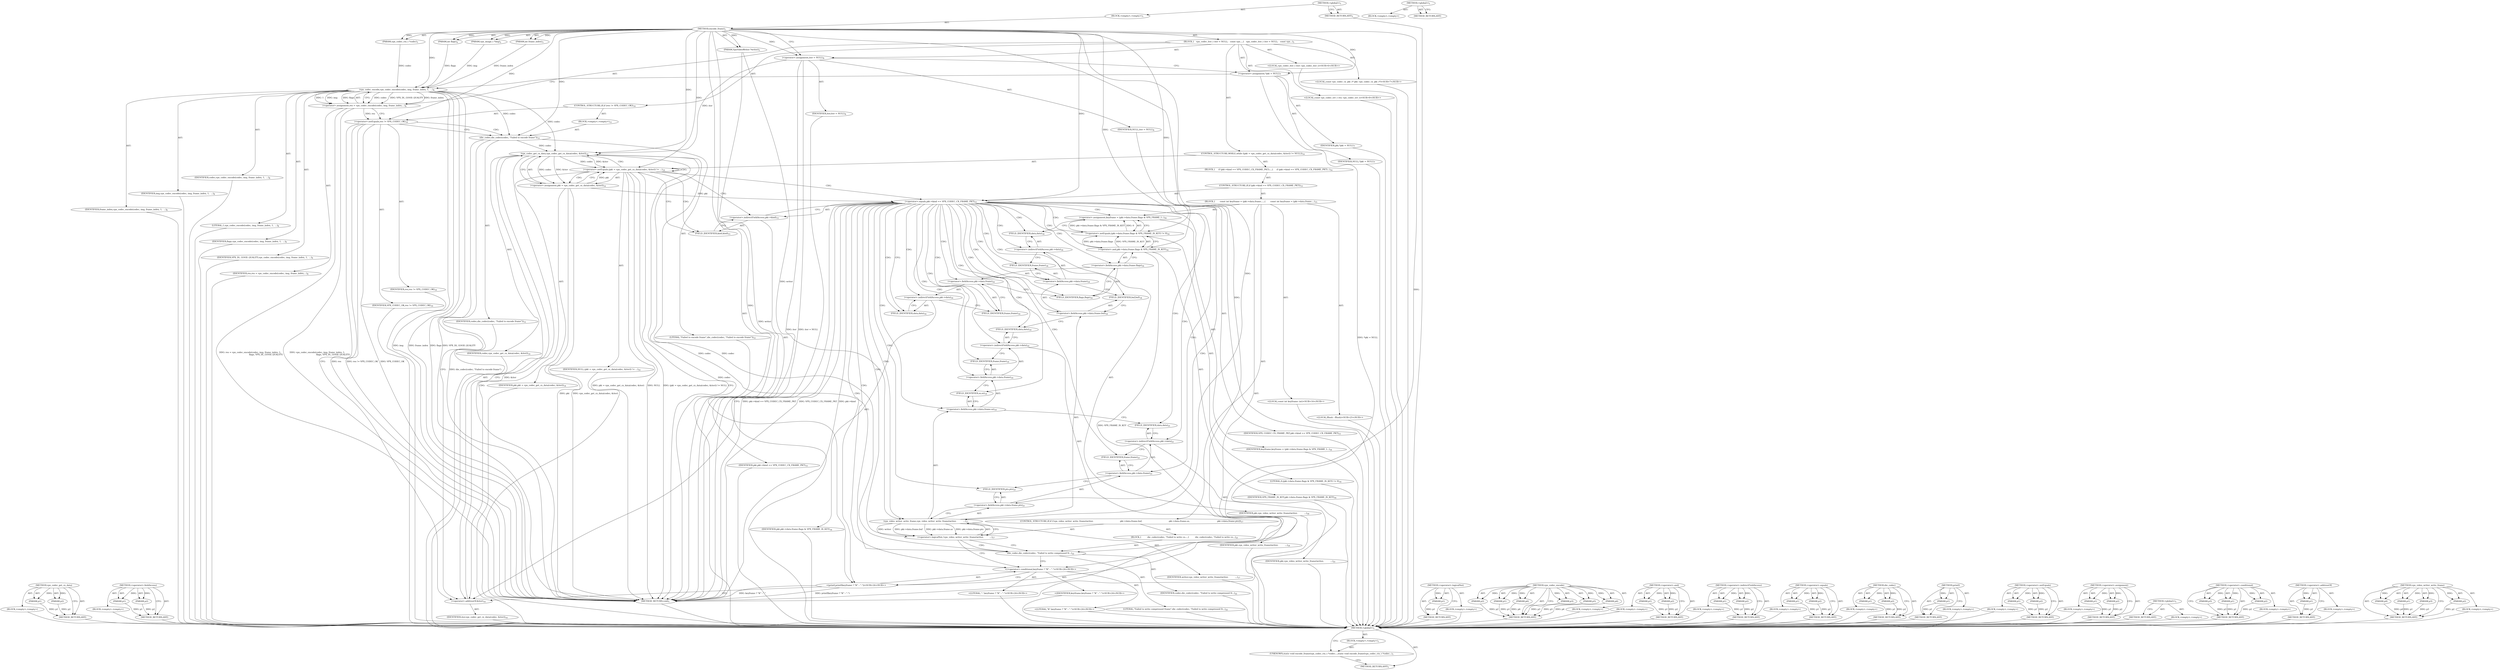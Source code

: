 digraph "&lt;global&gt;" {
vulnerable_168 [label=<(METHOD,vpx_codec_get_cx_data)>];
vulnerable_169 [label=<(PARAM,p1)>];
vulnerable_170 [label=<(PARAM,p2)>];
vulnerable_171 [label=<(BLOCK,&lt;empty&gt;,&lt;empty&gt;)>];
vulnerable_172 [label=<(METHOD_RETURN,ANY)>];
vulnerable_192 [label=<(METHOD,&lt;operator&gt;.fieldAccess)>];
vulnerable_193 [label=<(PARAM,p1)>];
vulnerable_194 [label=<(PARAM,p2)>];
vulnerable_195 [label=<(BLOCK,&lt;empty&gt;,&lt;empty&gt;)>];
vulnerable_196 [label=<(METHOD_RETURN,ANY)>];
vulnerable_6 [label=<(METHOD,&lt;global&gt;)<SUB>1</SUB>>];
vulnerable_7 [label=<(BLOCK,&lt;empty&gt;,&lt;empty&gt;)<SUB>1</SUB>>];
vulnerable_8 [label=<(METHOD,encode_frame)<SUB>1</SUB>>];
vulnerable_9 [label=<(PARAM,vpx_codec_ctx_t *codec)<SUB>1</SUB>>];
vulnerable_10 [label=<(PARAM,vpx_image_t *img)<SUB>2</SUB>>];
vulnerable_11 [label=<(PARAM,int frame_index)<SUB>3</SUB>>];
vulnerable_12 [label=<(PARAM,int flags)<SUB>4</SUB>>];
vulnerable_13 [label=<(PARAM,VpxVideoWriter *writer)<SUB>5</SUB>>];
vulnerable_14 [label=<(BLOCK,{
   vpx_codec_iter_t iter = NULL;
   const vpx...,{
   vpx_codec_iter_t iter = NULL;
   const vpx...)<SUB>5</SUB>>];
vulnerable_15 [label="<(LOCAL,vpx_codec_iter_t iter: vpx_codec_iter_t)<SUB>6</SUB>>"];
vulnerable_16 [label=<(&lt;operator&gt;.assignment,iter = NULL)<SUB>6</SUB>>];
vulnerable_17 [label=<(IDENTIFIER,iter,iter = NULL)<SUB>6</SUB>>];
vulnerable_18 [label=<(IDENTIFIER,NULL,iter = NULL)<SUB>6</SUB>>];
vulnerable_19 [label="<(LOCAL,const vpx_codec_cx_pkt_t* pkt: vpx_codec_cx_pkt_t*)<SUB>7</SUB>>"];
vulnerable_20 [label=<(&lt;operator&gt;.assignment,*pkt = NULL)<SUB>7</SUB>>];
vulnerable_21 [label=<(IDENTIFIER,pkt,*pkt = NULL)<SUB>7</SUB>>];
vulnerable_22 [label=<(IDENTIFIER,NULL,*pkt = NULL)<SUB>7</SUB>>];
vulnerable_23 [label="<(LOCAL,const vpx_codec_err_t res: vpx_codec_err_t)<SUB>8</SUB>>"];
vulnerable_24 [label=<(&lt;operator&gt;.assignment,res = vpx_codec_encode(codec, img, frame_index,...)<SUB>8</SUB>>];
vulnerable_25 [label=<(IDENTIFIER,res,res = vpx_codec_encode(codec, img, frame_index,...)<SUB>8</SUB>>];
vulnerable_26 [label=<(vpx_codec_encode,vpx_codec_encode(codec, img, frame_index, 1,
  ...)<SUB>8</SUB>>];
vulnerable_27 [label=<(IDENTIFIER,codec,vpx_codec_encode(codec, img, frame_index, 1,
  ...)<SUB>8</SUB>>];
vulnerable_28 [label=<(IDENTIFIER,img,vpx_codec_encode(codec, img, frame_index, 1,
  ...)<SUB>8</SUB>>];
vulnerable_29 [label=<(IDENTIFIER,frame_index,vpx_codec_encode(codec, img, frame_index, 1,
  ...)<SUB>8</SUB>>];
vulnerable_30 [label=<(LITERAL,1,vpx_codec_encode(codec, img, frame_index, 1,
  ...)<SUB>8</SUB>>];
vulnerable_31 [label=<(IDENTIFIER,flags,vpx_codec_encode(codec, img, frame_index, 1,
  ...)<SUB>9</SUB>>];
vulnerable_32 [label=<(IDENTIFIER,VPX_DL_GOOD_QUALITY,vpx_codec_encode(codec, img, frame_index, 1,
  ...)<SUB>9</SUB>>];
vulnerable_33 [label=<(CONTROL_STRUCTURE,IF,if (res != VPX_CODEC_OK))<SUB>10</SUB>>];
vulnerable_34 [label=<(&lt;operator&gt;.notEquals,res != VPX_CODEC_OK)<SUB>10</SUB>>];
vulnerable_35 [label=<(IDENTIFIER,res,res != VPX_CODEC_OK)<SUB>10</SUB>>];
vulnerable_36 [label=<(IDENTIFIER,VPX_CODEC_OK,res != VPX_CODEC_OK)<SUB>10</SUB>>];
vulnerable_37 [label=<(BLOCK,&lt;empty&gt;,&lt;empty&gt;)<SUB>12</SUB>>];
vulnerable_38 [label=<(die_codec,die_codec(codec, &quot;Failed to encode frame&quot;))<SUB>12</SUB>>];
vulnerable_39 [label=<(IDENTIFIER,codec,die_codec(codec, &quot;Failed to encode frame&quot;))<SUB>12</SUB>>];
vulnerable_40 [label=<(LITERAL,&quot;Failed to encode frame&quot;,die_codec(codec, &quot;Failed to encode frame&quot;))<SUB>12</SUB>>];
vulnerable_41 [label=<(CONTROL_STRUCTURE,WHILE,while ((pkt = vpx_codec_get_cx_data(codec, &amp;iter)) != NULL))<SUB>14</SUB>>];
vulnerable_42 [label=<(&lt;operator&gt;.notEquals,(pkt = vpx_codec_get_cx_data(codec, &amp;iter)) != ...)<SUB>14</SUB>>];
vulnerable_43 [label=<(&lt;operator&gt;.assignment,pkt = vpx_codec_get_cx_data(codec, &amp;iter))<SUB>14</SUB>>];
vulnerable_44 [label=<(IDENTIFIER,pkt,pkt = vpx_codec_get_cx_data(codec, &amp;iter))<SUB>14</SUB>>];
vulnerable_45 [label=<(vpx_codec_get_cx_data,vpx_codec_get_cx_data(codec, &amp;iter))<SUB>14</SUB>>];
vulnerable_46 [label=<(IDENTIFIER,codec,vpx_codec_get_cx_data(codec, &amp;iter))<SUB>14</SUB>>];
vulnerable_47 [label=<(&lt;operator&gt;.addressOf,&amp;iter)<SUB>14</SUB>>];
vulnerable_48 [label=<(IDENTIFIER,iter,vpx_codec_get_cx_data(codec, &amp;iter))<SUB>14</SUB>>];
vulnerable_49 [label=<(IDENTIFIER,NULL,(pkt = vpx_codec_get_cx_data(codec, &amp;iter)) != ...)<SUB>14</SUB>>];
vulnerable_50 [label=<(BLOCK,{
     if (pkt-&gt;kind == VPX_CODEC_CX_FRAME_PKT)...,{
     if (pkt-&gt;kind == VPX_CODEC_CX_FRAME_PKT)...)<SUB>14</SUB>>];
vulnerable_51 [label=<(CONTROL_STRUCTURE,IF,if (pkt-&gt;kind == VPX_CODEC_CX_FRAME_PKT))<SUB>15</SUB>>];
vulnerable_52 [label=<(&lt;operator&gt;.equals,pkt-&gt;kind == VPX_CODEC_CX_FRAME_PKT)<SUB>15</SUB>>];
vulnerable_53 [label=<(&lt;operator&gt;.indirectFieldAccess,pkt-&gt;kind)<SUB>15</SUB>>];
vulnerable_54 [label=<(IDENTIFIER,pkt,pkt-&gt;kind == VPX_CODEC_CX_FRAME_PKT)<SUB>15</SUB>>];
vulnerable_55 [label=<(FIELD_IDENTIFIER,kind,kind)<SUB>15</SUB>>];
vulnerable_56 [label=<(IDENTIFIER,VPX_CODEC_CX_FRAME_PKT,pkt-&gt;kind == VPX_CODEC_CX_FRAME_PKT)<SUB>15</SUB>>];
vulnerable_57 [label=<(BLOCK,{
       const int keyframe = (pkt-&gt;data.frame....,{
       const int keyframe = (pkt-&gt;data.frame....)<SUB>15</SUB>>];
vulnerable_58 [label="<(LOCAL,const int keyframe: int)<SUB>16</SUB>>"];
vulnerable_59 [label=<(&lt;operator&gt;.assignment,keyframe = (pkt-&gt;data.frame.flags &amp; VPX_FRAME_I...)<SUB>16</SUB>>];
vulnerable_60 [label=<(IDENTIFIER,keyframe,keyframe = (pkt-&gt;data.frame.flags &amp; VPX_FRAME_I...)<SUB>16</SUB>>];
vulnerable_61 [label=<(&lt;operator&gt;.notEquals,(pkt-&gt;data.frame.flags &amp; VPX_FRAME_IS_KEY) != 0)<SUB>16</SUB>>];
vulnerable_62 [label=<(&lt;operator&gt;.and,pkt-&gt;data.frame.flags &amp; VPX_FRAME_IS_KEY)<SUB>16</SUB>>];
vulnerable_63 [label=<(&lt;operator&gt;.fieldAccess,pkt-&gt;data.frame.flags)<SUB>16</SUB>>];
vulnerable_64 [label=<(&lt;operator&gt;.fieldAccess,pkt-&gt;data.frame)<SUB>16</SUB>>];
vulnerable_65 [label=<(&lt;operator&gt;.indirectFieldAccess,pkt-&gt;data)<SUB>16</SUB>>];
vulnerable_66 [label=<(IDENTIFIER,pkt,pkt-&gt;data.frame.flags &amp; VPX_FRAME_IS_KEY)<SUB>16</SUB>>];
vulnerable_67 [label=<(FIELD_IDENTIFIER,data,data)<SUB>16</SUB>>];
vulnerable_68 [label=<(FIELD_IDENTIFIER,frame,frame)<SUB>16</SUB>>];
vulnerable_69 [label=<(FIELD_IDENTIFIER,flags,flags)<SUB>16</SUB>>];
vulnerable_70 [label=<(IDENTIFIER,VPX_FRAME_IS_KEY,pkt-&gt;data.frame.flags &amp; VPX_FRAME_IS_KEY)<SUB>16</SUB>>];
vulnerable_71 [label=<(LITERAL,0,(pkt-&gt;data.frame.flags &amp; VPX_FRAME_IS_KEY) != 0)<SUB>16</SUB>>];
vulnerable_72 [label=<(CONTROL_STRUCTURE,IF,if (!vpx_video_writer_write_frame(writer,
                                        pkt-&gt;data.frame.buf,
                                        pkt-&gt;data.frame.sz,

                                         pkt-&gt;data.frame.pts)))<SUB>17</SUB>>];
vulnerable_73 [label=<(&lt;operator&gt;.logicalNot,!vpx_video_writer_write_frame(writer,
         ...)<SUB>17</SUB>>];
vulnerable_74 [label=<(vpx_video_writer_write_frame,vpx_video_writer_write_frame(writer,
          ...)<SUB>17</SUB>>];
vulnerable_75 [label=<(IDENTIFIER,writer,vpx_video_writer_write_frame(writer,
          ...)<SUB>17</SUB>>];
vulnerable_76 [label=<(&lt;operator&gt;.fieldAccess,pkt-&gt;data.frame.buf)<SUB>18</SUB>>];
vulnerable_77 [label=<(&lt;operator&gt;.fieldAccess,pkt-&gt;data.frame)<SUB>18</SUB>>];
vulnerable_78 [label=<(&lt;operator&gt;.indirectFieldAccess,pkt-&gt;data)<SUB>18</SUB>>];
vulnerable_79 [label=<(IDENTIFIER,pkt,vpx_video_writer_write_frame(writer,
          ...)<SUB>18</SUB>>];
vulnerable_80 [label=<(FIELD_IDENTIFIER,data,data)<SUB>18</SUB>>];
vulnerable_81 [label=<(FIELD_IDENTIFIER,frame,frame)<SUB>18</SUB>>];
vulnerable_82 [label=<(FIELD_IDENTIFIER,buf,buf)<SUB>18</SUB>>];
vulnerable_83 [label=<(&lt;operator&gt;.fieldAccess,pkt-&gt;data.frame.sz)<SUB>19</SUB>>];
vulnerable_84 [label=<(&lt;operator&gt;.fieldAccess,pkt-&gt;data.frame)<SUB>19</SUB>>];
vulnerable_85 [label=<(&lt;operator&gt;.indirectFieldAccess,pkt-&gt;data)<SUB>19</SUB>>];
vulnerable_86 [label=<(IDENTIFIER,pkt,vpx_video_writer_write_frame(writer,
          ...)<SUB>19</SUB>>];
vulnerable_87 [label=<(FIELD_IDENTIFIER,data,data)<SUB>19</SUB>>];
vulnerable_88 [label=<(FIELD_IDENTIFIER,frame,frame)<SUB>19</SUB>>];
vulnerable_89 [label=<(FIELD_IDENTIFIER,sz,sz)<SUB>19</SUB>>];
vulnerable_90 [label=<(&lt;operator&gt;.fieldAccess,pkt-&gt;data.frame.pts)<SUB>21</SUB>>];
vulnerable_91 [label=<(&lt;operator&gt;.fieldAccess,pkt-&gt;data.frame)<SUB>21</SUB>>];
vulnerable_92 [label=<(&lt;operator&gt;.indirectFieldAccess,pkt-&gt;data)<SUB>21</SUB>>];
vulnerable_93 [label=<(IDENTIFIER,pkt,vpx_video_writer_write_frame(writer,
          ...)<SUB>21</SUB>>];
vulnerable_94 [label=<(FIELD_IDENTIFIER,data,data)<SUB>21</SUB>>];
vulnerable_95 [label=<(FIELD_IDENTIFIER,frame,frame)<SUB>21</SUB>>];
vulnerable_96 [label=<(FIELD_IDENTIFIER,pts,pts)<SUB>21</SUB>>];
vulnerable_97 [label=<(BLOCK,{
         die_codec(codec, &quot;Failed to write co...,{
         die_codec(codec, &quot;Failed to write co...)<SUB>21</SUB>>];
vulnerable_98 [label=<(die_codec,die_codec(codec, &quot;Failed to write compressed fr...)<SUB>22</SUB>>];
vulnerable_99 [label=<(IDENTIFIER,codec,die_codec(codec, &quot;Failed to write compressed fr...)<SUB>22</SUB>>];
vulnerable_100 [label=<(LITERAL,&quot;Failed to write compressed frame&quot;,die_codec(codec, &quot;Failed to write compressed fr...)<SUB>22</SUB>>];
vulnerable_101 [label="<(printf,printf(keyframe ? &quot;K&quot; : &quot;.&quot;))<SUB>24</SUB>>"];
vulnerable_102 [label="<(&lt;operator&gt;.conditional,keyframe ? &quot;K&quot; : &quot;.&quot;)<SUB>24</SUB>>"];
vulnerable_103 [label="<(IDENTIFIER,keyframe,keyframe ? &quot;K&quot; : &quot;.&quot;)<SUB>24</SUB>>"];
vulnerable_104 [label="<(LITERAL,&quot;K&quot;,keyframe ? &quot;K&quot; : &quot;.&quot;)<SUB>24</SUB>>"];
vulnerable_105 [label="<(LITERAL,&quot;.&quot;,keyframe ? &quot;K&quot; : &quot;.&quot;)<SUB>24</SUB>>"];
vulnerable_106 [label="<(LOCAL,fflush : fflush)<SUB>25</SUB>>"];
vulnerable_107 [label=<(METHOD_RETURN,void)<SUB>1</SUB>>];
vulnerable_109 [label=<(METHOD_RETURN,ANY)<SUB>1</SUB>>];
vulnerable_197 [label=<(METHOD,&lt;operator&gt;.logicalNot)>];
vulnerable_198 [label=<(PARAM,p1)>];
vulnerable_199 [label=<(BLOCK,&lt;empty&gt;,&lt;empty&gt;)>];
vulnerable_200 [label=<(METHOD_RETURN,ANY)>];
vulnerable_149 [label=<(METHOD,vpx_codec_encode)>];
vulnerable_150 [label=<(PARAM,p1)>];
vulnerable_151 [label=<(PARAM,p2)>];
vulnerable_152 [label=<(PARAM,p3)>];
vulnerable_153 [label=<(PARAM,p4)>];
vulnerable_154 [label=<(PARAM,p5)>];
vulnerable_155 [label=<(PARAM,p6)>];
vulnerable_156 [label=<(BLOCK,&lt;empty&gt;,&lt;empty&gt;)>];
vulnerable_157 [label=<(METHOD_RETURN,ANY)>];
vulnerable_187 [label=<(METHOD,&lt;operator&gt;.and)>];
vulnerable_188 [label=<(PARAM,p1)>];
vulnerable_189 [label=<(PARAM,p2)>];
vulnerable_190 [label=<(BLOCK,&lt;empty&gt;,&lt;empty&gt;)>];
vulnerable_191 [label=<(METHOD_RETURN,ANY)>];
vulnerable_182 [label=<(METHOD,&lt;operator&gt;.indirectFieldAccess)>];
vulnerable_183 [label=<(PARAM,p1)>];
vulnerable_184 [label=<(PARAM,p2)>];
vulnerable_185 [label=<(BLOCK,&lt;empty&gt;,&lt;empty&gt;)>];
vulnerable_186 [label=<(METHOD_RETURN,ANY)>];
vulnerable_177 [label=<(METHOD,&lt;operator&gt;.equals)>];
vulnerable_178 [label=<(PARAM,p1)>];
vulnerable_179 [label=<(PARAM,p2)>];
vulnerable_180 [label=<(BLOCK,&lt;empty&gt;,&lt;empty&gt;)>];
vulnerable_181 [label=<(METHOD_RETURN,ANY)>];
vulnerable_163 [label=<(METHOD,die_codec)>];
vulnerable_164 [label=<(PARAM,p1)>];
vulnerable_165 [label=<(PARAM,p2)>];
vulnerable_166 [label=<(BLOCK,&lt;empty&gt;,&lt;empty&gt;)>];
vulnerable_167 [label=<(METHOD_RETURN,ANY)>];
vulnerable_208 [label=<(METHOD,printf)>];
vulnerable_209 [label=<(PARAM,p1)>];
vulnerable_210 [label=<(BLOCK,&lt;empty&gt;,&lt;empty&gt;)>];
vulnerable_211 [label=<(METHOD_RETURN,ANY)>];
vulnerable_158 [label=<(METHOD,&lt;operator&gt;.notEquals)>];
vulnerable_159 [label=<(PARAM,p1)>];
vulnerable_160 [label=<(PARAM,p2)>];
vulnerable_161 [label=<(BLOCK,&lt;empty&gt;,&lt;empty&gt;)>];
vulnerable_162 [label=<(METHOD_RETURN,ANY)>];
vulnerable_144 [label=<(METHOD,&lt;operator&gt;.assignment)>];
vulnerable_145 [label=<(PARAM,p1)>];
vulnerable_146 [label=<(PARAM,p2)>];
vulnerable_147 [label=<(BLOCK,&lt;empty&gt;,&lt;empty&gt;)>];
vulnerable_148 [label=<(METHOD_RETURN,ANY)>];
vulnerable_138 [label=<(METHOD,&lt;global&gt;)<SUB>1</SUB>>];
vulnerable_139 [label=<(BLOCK,&lt;empty&gt;,&lt;empty&gt;)>];
vulnerable_140 [label=<(METHOD_RETURN,ANY)>];
vulnerable_212 [label=<(METHOD,&lt;operator&gt;.conditional)>];
vulnerable_213 [label=<(PARAM,p1)>];
vulnerable_214 [label=<(PARAM,p2)>];
vulnerable_215 [label=<(PARAM,p3)>];
vulnerable_216 [label=<(BLOCK,&lt;empty&gt;,&lt;empty&gt;)>];
vulnerable_217 [label=<(METHOD_RETURN,ANY)>];
vulnerable_173 [label=<(METHOD,&lt;operator&gt;.addressOf)>];
vulnerable_174 [label=<(PARAM,p1)>];
vulnerable_175 [label=<(BLOCK,&lt;empty&gt;,&lt;empty&gt;)>];
vulnerable_176 [label=<(METHOD_RETURN,ANY)>];
vulnerable_201 [label=<(METHOD,vpx_video_writer_write_frame)>];
vulnerable_202 [label=<(PARAM,p1)>];
vulnerable_203 [label=<(PARAM,p2)>];
vulnerable_204 [label=<(PARAM,p3)>];
vulnerable_205 [label=<(PARAM,p4)>];
vulnerable_206 [label=<(BLOCK,&lt;empty&gt;,&lt;empty&gt;)>];
vulnerable_207 [label=<(METHOD_RETURN,ANY)>];
fixed_6 [label=<(METHOD,&lt;global&gt;)<SUB>1</SUB>>];
fixed_7 [label=<(BLOCK,&lt;empty&gt;,&lt;empty&gt;)<SUB>1</SUB>>];
fixed_8 [label=<(UNKNOWN,static void encode_frame(vpx_codec_ctx_t *codec...,static void encode_frame(vpx_codec_ctx_t *codec...)<SUB>1</SUB>>];
fixed_9 [label=<(METHOD_RETURN,ANY)<SUB>1</SUB>>];
fixed_14 [label=<(METHOD,&lt;global&gt;)<SUB>1</SUB>>];
fixed_15 [label=<(BLOCK,&lt;empty&gt;,&lt;empty&gt;)>];
fixed_16 [label=<(METHOD_RETURN,ANY)>];
vulnerable_168 -> vulnerable_169  [key=0, label="AST: "];
vulnerable_168 -> vulnerable_169  [key=1, label="DDG: "];
vulnerable_168 -> vulnerable_171  [key=0, label="AST: "];
vulnerable_168 -> vulnerable_170  [key=0, label="AST: "];
vulnerable_168 -> vulnerable_170  [key=1, label="DDG: "];
vulnerable_168 -> vulnerable_172  [key=0, label="AST: "];
vulnerable_168 -> vulnerable_172  [key=1, label="CFG: "];
vulnerable_169 -> vulnerable_172  [key=0, label="DDG: p1"];
vulnerable_170 -> vulnerable_172  [key=0, label="DDG: p2"];
vulnerable_171 -> fixed_6  [key=0];
vulnerable_172 -> fixed_6  [key=0];
vulnerable_192 -> vulnerable_193  [key=0, label="AST: "];
vulnerable_192 -> vulnerable_193  [key=1, label="DDG: "];
vulnerable_192 -> vulnerable_195  [key=0, label="AST: "];
vulnerable_192 -> vulnerable_194  [key=0, label="AST: "];
vulnerable_192 -> vulnerable_194  [key=1, label="DDG: "];
vulnerable_192 -> vulnerable_196  [key=0, label="AST: "];
vulnerable_192 -> vulnerable_196  [key=1, label="CFG: "];
vulnerable_193 -> vulnerable_196  [key=0, label="DDG: p1"];
vulnerable_194 -> vulnerable_196  [key=0, label="DDG: p2"];
vulnerable_195 -> fixed_6  [key=0];
vulnerable_196 -> fixed_6  [key=0];
vulnerable_6 -> vulnerable_7  [key=0, label="AST: "];
vulnerable_6 -> vulnerable_109  [key=0, label="AST: "];
vulnerable_6 -> vulnerable_109  [key=1, label="CFG: "];
vulnerable_7 -> vulnerable_8  [key=0, label="AST: "];
vulnerable_8 -> vulnerable_9  [key=0, label="AST: "];
vulnerable_8 -> vulnerable_9  [key=1, label="DDG: "];
vulnerable_8 -> vulnerable_10  [key=0, label="AST: "];
vulnerable_8 -> vulnerable_10  [key=1, label="DDG: "];
vulnerable_8 -> vulnerable_11  [key=0, label="AST: "];
vulnerable_8 -> vulnerable_11  [key=1, label="DDG: "];
vulnerable_8 -> vulnerable_12  [key=0, label="AST: "];
vulnerable_8 -> vulnerable_12  [key=1, label="DDG: "];
vulnerable_8 -> vulnerable_13  [key=0, label="AST: "];
vulnerable_8 -> vulnerable_13  [key=1, label="DDG: "];
vulnerable_8 -> vulnerable_14  [key=0, label="AST: "];
vulnerable_8 -> vulnerable_107  [key=0, label="AST: "];
vulnerable_8 -> vulnerable_16  [key=0, label="CFG: "];
vulnerable_8 -> vulnerable_16  [key=1, label="DDG: "];
vulnerable_8 -> vulnerable_20  [key=0, label="DDG: "];
vulnerable_8 -> vulnerable_26  [key=0, label="DDG: "];
vulnerable_8 -> vulnerable_34  [key=0, label="DDG: "];
vulnerable_8 -> vulnerable_42  [key=0, label="DDG: "];
vulnerable_8 -> vulnerable_38  [key=0, label="DDG: "];
vulnerable_8 -> vulnerable_45  [key=0, label="DDG: "];
vulnerable_8 -> vulnerable_52  [key=0, label="DDG: "];
vulnerable_8 -> vulnerable_101  [key=0, label="DDG: "];
vulnerable_8 -> vulnerable_61  [key=0, label="DDG: "];
vulnerable_8 -> vulnerable_102  [key=0, label="DDG: "];
vulnerable_8 -> vulnerable_62  [key=0, label="DDG: "];
vulnerable_8 -> vulnerable_74  [key=0, label="DDG: "];
vulnerable_8 -> vulnerable_98  [key=0, label="DDG: "];
vulnerable_9 -> vulnerable_26  [key=0, label="DDG: codec"];
vulnerable_10 -> vulnerable_26  [key=0, label="DDG: img"];
vulnerable_11 -> vulnerable_26  [key=0, label="DDG: frame_index"];
vulnerable_12 -> vulnerable_26  [key=0, label="DDG: flags"];
vulnerable_13 -> vulnerable_107  [key=0, label="DDG: writer"];
vulnerable_13 -> vulnerable_74  [key=0, label="DDG: writer"];
vulnerable_14 -> vulnerable_15  [key=0, label="AST: "];
vulnerable_14 -> vulnerable_16  [key=0, label="AST: "];
vulnerable_14 -> vulnerable_19  [key=0, label="AST: "];
vulnerable_14 -> vulnerable_20  [key=0, label="AST: "];
vulnerable_14 -> vulnerable_23  [key=0, label="AST: "];
vulnerable_14 -> vulnerable_24  [key=0, label="AST: "];
vulnerable_14 -> vulnerable_33  [key=0, label="AST: "];
vulnerable_14 -> vulnerable_41  [key=0, label="AST: "];
vulnerable_15 -> fixed_6  [key=0];
vulnerable_16 -> vulnerable_17  [key=0, label="AST: "];
vulnerable_16 -> vulnerable_18  [key=0, label="AST: "];
vulnerable_16 -> vulnerable_20  [key=0, label="CFG: "];
vulnerable_16 -> vulnerable_107  [key=0, label="DDG: iter"];
vulnerable_16 -> vulnerable_107  [key=1, label="DDG: iter = NULL"];
vulnerable_16 -> vulnerable_45  [key=0, label="DDG: iter"];
vulnerable_17 -> fixed_6  [key=0];
vulnerable_18 -> fixed_6  [key=0];
vulnerable_19 -> fixed_6  [key=0];
vulnerable_20 -> vulnerable_21  [key=0, label="AST: "];
vulnerable_20 -> vulnerable_22  [key=0, label="AST: "];
vulnerable_20 -> vulnerable_26  [key=0, label="CFG: "];
vulnerable_20 -> vulnerable_107  [key=0, label="DDG: *pkt = NULL"];
vulnerable_21 -> fixed_6  [key=0];
vulnerable_22 -> fixed_6  [key=0];
vulnerable_23 -> fixed_6  [key=0];
vulnerable_24 -> vulnerable_25  [key=0, label="AST: "];
vulnerable_24 -> vulnerable_26  [key=0, label="AST: "];
vulnerable_24 -> vulnerable_34  [key=0, label="CFG: "];
vulnerable_24 -> vulnerable_34  [key=1, label="DDG: res"];
vulnerable_24 -> vulnerable_107  [key=0, label="DDG: vpx_codec_encode(codec, img, frame_index, 1,
                                               flags, VPX_DL_GOOD_QUALITY)"];
vulnerable_24 -> vulnerable_107  [key=1, label="DDG: res = vpx_codec_encode(codec, img, frame_index, 1,
                                               flags, VPX_DL_GOOD_QUALITY)"];
vulnerable_25 -> fixed_6  [key=0];
vulnerable_26 -> vulnerable_27  [key=0, label="AST: "];
vulnerable_26 -> vulnerable_28  [key=0, label="AST: "];
vulnerable_26 -> vulnerable_29  [key=0, label="AST: "];
vulnerable_26 -> vulnerable_30  [key=0, label="AST: "];
vulnerable_26 -> vulnerable_31  [key=0, label="AST: "];
vulnerable_26 -> vulnerable_32  [key=0, label="AST: "];
vulnerable_26 -> vulnerable_24  [key=0, label="CFG: "];
vulnerable_26 -> vulnerable_24  [key=1, label="DDG: codec"];
vulnerable_26 -> vulnerable_24  [key=2, label="DDG: VPX_DL_GOOD_QUALITY"];
vulnerable_26 -> vulnerable_24  [key=3, label="DDG: frame_index"];
vulnerable_26 -> vulnerable_24  [key=4, label="DDG: 1"];
vulnerable_26 -> vulnerable_24  [key=5, label="DDG: img"];
vulnerable_26 -> vulnerable_24  [key=6, label="DDG: flags"];
vulnerable_26 -> vulnerable_107  [key=0, label="DDG: img"];
vulnerable_26 -> vulnerable_107  [key=1, label="DDG: frame_index"];
vulnerable_26 -> vulnerable_107  [key=2, label="DDG: flags"];
vulnerable_26 -> vulnerable_107  [key=3, label="DDG: VPX_DL_GOOD_QUALITY"];
vulnerable_26 -> vulnerable_38  [key=0, label="DDG: codec"];
vulnerable_26 -> vulnerable_45  [key=0, label="DDG: codec"];
vulnerable_27 -> fixed_6  [key=0];
vulnerable_28 -> fixed_6  [key=0];
vulnerable_29 -> fixed_6  [key=0];
vulnerable_30 -> fixed_6  [key=0];
vulnerable_31 -> fixed_6  [key=0];
vulnerable_32 -> fixed_6  [key=0];
vulnerable_33 -> vulnerable_34  [key=0, label="AST: "];
vulnerable_33 -> vulnerable_37  [key=0, label="AST: "];
vulnerable_34 -> vulnerable_35  [key=0, label="AST: "];
vulnerable_34 -> vulnerable_36  [key=0, label="AST: "];
vulnerable_34 -> vulnerable_38  [key=0, label="CFG: "];
vulnerable_34 -> vulnerable_38  [key=1, label="CDG: "];
vulnerable_34 -> vulnerable_47  [key=0, label="CFG: "];
vulnerable_34 -> vulnerable_107  [key=0, label="DDG: res"];
vulnerable_34 -> vulnerable_107  [key=1, label="DDG: res != VPX_CODEC_OK"];
vulnerable_34 -> vulnerable_107  [key=2, label="DDG: VPX_CODEC_OK"];
vulnerable_35 -> fixed_6  [key=0];
vulnerable_36 -> fixed_6  [key=0];
vulnerable_37 -> vulnerable_38  [key=0, label="AST: "];
vulnerable_38 -> vulnerable_39  [key=0, label="AST: "];
vulnerable_38 -> vulnerable_40  [key=0, label="AST: "];
vulnerable_38 -> vulnerable_47  [key=0, label="CFG: "];
vulnerable_38 -> vulnerable_107  [key=0, label="DDG: die_codec(codec, &quot;Failed to encode frame&quot;)"];
vulnerable_38 -> vulnerable_45  [key=0, label="DDG: codec"];
vulnerable_39 -> fixed_6  [key=0];
vulnerable_40 -> fixed_6  [key=0];
vulnerable_41 -> vulnerable_42  [key=0, label="AST: "];
vulnerable_41 -> vulnerable_50  [key=0, label="AST: "];
vulnerable_42 -> vulnerable_43  [key=0, label="AST: "];
vulnerable_42 -> vulnerable_43  [key=1, label="CDG: "];
vulnerable_42 -> vulnerable_49  [key=0, label="AST: "];
vulnerable_42 -> vulnerable_107  [key=0, label="CFG: "];
vulnerable_42 -> vulnerable_107  [key=1, label="DDG: pkt = vpx_codec_get_cx_data(codec, &amp;iter)"];
vulnerable_42 -> vulnerable_107  [key=2, label="DDG: NULL"];
vulnerable_42 -> vulnerable_107  [key=3, label="DDG: (pkt = vpx_codec_get_cx_data(codec, &amp;iter)) != NULL"];
vulnerable_42 -> vulnerable_55  [key=0, label="CFG: "];
vulnerable_42 -> vulnerable_55  [key=1, label="CDG: "];
vulnerable_42 -> vulnerable_47  [key=0, label="CDG: "];
vulnerable_42 -> vulnerable_42  [key=0, label="CDG: "];
vulnerable_42 -> vulnerable_52  [key=0, label="CDG: "];
vulnerable_42 -> vulnerable_45  [key=0, label="CDG: "];
vulnerable_42 -> vulnerable_53  [key=0, label="CDG: "];
vulnerable_43 -> vulnerable_44  [key=0, label="AST: "];
vulnerable_43 -> vulnerable_45  [key=0, label="AST: "];
vulnerable_43 -> vulnerable_42  [key=0, label="CFG: "];
vulnerable_43 -> vulnerable_42  [key=1, label="DDG: pkt"];
vulnerable_43 -> vulnerable_107  [key=0, label="DDG: pkt"];
vulnerable_43 -> vulnerable_107  [key=1, label="DDG: vpx_codec_get_cx_data(codec, &amp;iter)"];
vulnerable_43 -> vulnerable_52  [key=0, label="DDG: pkt"];
vulnerable_44 -> fixed_6  [key=0];
vulnerable_45 -> vulnerable_46  [key=0, label="AST: "];
vulnerable_45 -> vulnerable_47  [key=0, label="AST: "];
vulnerable_45 -> vulnerable_43  [key=0, label="CFG: "];
vulnerable_45 -> vulnerable_43  [key=1, label="DDG: codec"];
vulnerable_45 -> vulnerable_43  [key=2, label="DDG: &amp;iter"];
vulnerable_45 -> vulnerable_107  [key=0, label="DDG: codec"];
vulnerable_45 -> vulnerable_107  [key=1, label="DDG: &amp;iter"];
vulnerable_45 -> vulnerable_42  [key=0, label="DDG: codec"];
vulnerable_45 -> vulnerable_42  [key=1, label="DDG: &amp;iter"];
vulnerable_45 -> vulnerable_98  [key=0, label="DDG: codec"];
vulnerable_46 -> fixed_6  [key=0];
vulnerable_47 -> vulnerable_48  [key=0, label="AST: "];
vulnerable_47 -> vulnerable_45  [key=0, label="CFG: "];
vulnerable_48 -> fixed_6  [key=0];
vulnerable_49 -> fixed_6  [key=0];
vulnerable_50 -> vulnerable_51  [key=0, label="AST: "];
vulnerable_51 -> vulnerable_52  [key=0, label="AST: "];
vulnerable_51 -> vulnerable_57  [key=0, label="AST: "];
vulnerable_52 -> vulnerable_53  [key=0, label="AST: "];
vulnerable_52 -> vulnerable_56  [key=0, label="AST: "];
vulnerable_52 -> vulnerable_47  [key=0, label="CFG: "];
vulnerable_52 -> vulnerable_67  [key=0, label="CFG: "];
vulnerable_52 -> vulnerable_67  [key=1, label="CDG: "];
vulnerable_52 -> vulnerable_107  [key=0, label="DDG: pkt-&gt;kind"];
vulnerable_52 -> vulnerable_107  [key=1, label="DDG: pkt-&gt;kind == VPX_CODEC_CX_FRAME_PKT"];
vulnerable_52 -> vulnerable_107  [key=2, label="DDG: VPX_CODEC_CX_FRAME_PKT"];
vulnerable_52 -> vulnerable_94  [key=0, label="CDG: "];
vulnerable_52 -> vulnerable_68  [key=0, label="CDG: "];
vulnerable_52 -> vulnerable_73  [key=0, label="CDG: "];
vulnerable_52 -> vulnerable_96  [key=0, label="CDG: "];
vulnerable_52 -> vulnerable_77  [key=0, label="CDG: "];
vulnerable_52 -> vulnerable_64  [key=0, label="CDG: "];
vulnerable_52 -> vulnerable_89  [key=0, label="CDG: "];
vulnerable_52 -> vulnerable_81  [key=0, label="CDG: "];
vulnerable_52 -> vulnerable_84  [key=0, label="CDG: "];
vulnerable_52 -> vulnerable_102  [key=0, label="CDG: "];
vulnerable_52 -> vulnerable_85  [key=0, label="CDG: "];
vulnerable_52 -> vulnerable_69  [key=0, label="CDG: "];
vulnerable_52 -> vulnerable_74  [key=0, label="CDG: "];
vulnerable_52 -> vulnerable_95  [key=0, label="CDG: "];
vulnerable_52 -> vulnerable_92  [key=0, label="CDG: "];
vulnerable_52 -> vulnerable_76  [key=0, label="CDG: "];
vulnerable_52 -> vulnerable_65  [key=0, label="CDG: "];
vulnerable_52 -> vulnerable_59  [key=0, label="CDG: "];
vulnerable_52 -> vulnerable_87  [key=0, label="CDG: "];
vulnerable_52 -> vulnerable_91  [key=0, label="CDG: "];
vulnerable_52 -> vulnerable_82  [key=0, label="CDG: "];
vulnerable_52 -> vulnerable_101  [key=0, label="CDG: "];
vulnerable_52 -> vulnerable_90  [key=0, label="CDG: "];
vulnerable_52 -> vulnerable_80  [key=0, label="CDG: "];
vulnerable_52 -> vulnerable_61  [key=0, label="CDG: "];
vulnerable_52 -> vulnerable_83  [key=0, label="CDG: "];
vulnerable_52 -> vulnerable_88  [key=0, label="CDG: "];
vulnerable_52 -> vulnerable_63  [key=0, label="CDG: "];
vulnerable_52 -> vulnerable_78  [key=0, label="CDG: "];
vulnerable_52 -> vulnerable_62  [key=0, label="CDG: "];
vulnerable_53 -> vulnerable_54  [key=0, label="AST: "];
vulnerable_53 -> vulnerable_55  [key=0, label="AST: "];
vulnerable_53 -> vulnerable_52  [key=0, label="CFG: "];
vulnerable_54 -> fixed_6  [key=0];
vulnerable_55 -> vulnerable_53  [key=0, label="CFG: "];
vulnerable_56 -> fixed_6  [key=0];
vulnerable_57 -> vulnerable_58  [key=0, label="AST: "];
vulnerable_57 -> vulnerable_59  [key=0, label="AST: "];
vulnerable_57 -> vulnerable_72  [key=0, label="AST: "];
vulnerable_57 -> vulnerable_101  [key=0, label="AST: "];
vulnerable_57 -> vulnerable_106  [key=0, label="AST: "];
vulnerable_58 -> fixed_6  [key=0];
vulnerable_59 -> vulnerable_60  [key=0, label="AST: "];
vulnerable_59 -> vulnerable_61  [key=0, label="AST: "];
vulnerable_59 -> vulnerable_80  [key=0, label="CFG: "];
vulnerable_60 -> fixed_6  [key=0];
vulnerable_61 -> vulnerable_62  [key=0, label="AST: "];
vulnerable_61 -> vulnerable_71  [key=0, label="AST: "];
vulnerable_61 -> vulnerable_59  [key=0, label="CFG: "];
vulnerable_61 -> vulnerable_59  [key=1, label="DDG: pkt-&gt;data.frame.flags &amp; VPX_FRAME_IS_KEY"];
vulnerable_61 -> vulnerable_59  [key=2, label="DDG: 0"];
vulnerable_62 -> vulnerable_63  [key=0, label="AST: "];
vulnerable_62 -> vulnerable_70  [key=0, label="AST: "];
vulnerable_62 -> vulnerable_61  [key=0, label="CFG: "];
vulnerable_62 -> vulnerable_61  [key=1, label="DDG: pkt-&gt;data.frame.flags"];
vulnerable_62 -> vulnerable_61  [key=2, label="DDG: VPX_FRAME_IS_KEY"];
vulnerable_62 -> vulnerable_107  [key=0, label="DDG: VPX_FRAME_IS_KEY"];
vulnerable_63 -> vulnerable_64  [key=0, label="AST: "];
vulnerable_63 -> vulnerable_69  [key=0, label="AST: "];
vulnerable_63 -> vulnerable_62  [key=0, label="CFG: "];
vulnerable_64 -> vulnerable_65  [key=0, label="AST: "];
vulnerable_64 -> vulnerable_68  [key=0, label="AST: "];
vulnerable_64 -> vulnerable_69  [key=0, label="CFG: "];
vulnerable_65 -> vulnerable_66  [key=0, label="AST: "];
vulnerable_65 -> vulnerable_67  [key=0, label="AST: "];
vulnerable_65 -> vulnerable_68  [key=0, label="CFG: "];
vulnerable_66 -> fixed_6  [key=0];
vulnerable_67 -> vulnerable_65  [key=0, label="CFG: "];
vulnerable_68 -> vulnerable_64  [key=0, label="CFG: "];
vulnerable_69 -> vulnerable_63  [key=0, label="CFG: "];
vulnerable_70 -> fixed_6  [key=0];
vulnerable_71 -> fixed_6  [key=0];
vulnerable_72 -> vulnerable_73  [key=0, label="AST: "];
vulnerable_72 -> vulnerable_97  [key=0, label="AST: "];
vulnerable_73 -> vulnerable_74  [key=0, label="AST: "];
vulnerable_73 -> vulnerable_98  [key=0, label="CFG: "];
vulnerable_73 -> vulnerable_98  [key=1, label="CDG: "];
vulnerable_73 -> vulnerable_102  [key=0, label="CFG: "];
vulnerable_74 -> vulnerable_75  [key=0, label="AST: "];
vulnerable_74 -> vulnerable_76  [key=0, label="AST: "];
vulnerable_74 -> vulnerable_83  [key=0, label="AST: "];
vulnerable_74 -> vulnerable_90  [key=0, label="AST: "];
vulnerable_74 -> vulnerable_73  [key=0, label="CFG: "];
vulnerable_74 -> vulnerable_73  [key=1, label="DDG: writer"];
vulnerable_74 -> vulnerable_73  [key=2, label="DDG: pkt-&gt;data.frame.buf"];
vulnerable_74 -> vulnerable_73  [key=3, label="DDG: pkt-&gt;data.frame.sz"];
vulnerable_74 -> vulnerable_73  [key=4, label="DDG: pkt-&gt;data.frame.pts"];
vulnerable_75 -> fixed_6  [key=0];
vulnerable_76 -> vulnerable_77  [key=0, label="AST: "];
vulnerable_76 -> vulnerable_82  [key=0, label="AST: "];
vulnerable_76 -> vulnerable_87  [key=0, label="CFG: "];
vulnerable_77 -> vulnerable_78  [key=0, label="AST: "];
vulnerable_77 -> vulnerable_81  [key=0, label="AST: "];
vulnerable_77 -> vulnerable_82  [key=0, label="CFG: "];
vulnerable_78 -> vulnerable_79  [key=0, label="AST: "];
vulnerable_78 -> vulnerable_80  [key=0, label="AST: "];
vulnerable_78 -> vulnerable_81  [key=0, label="CFG: "];
vulnerable_79 -> fixed_6  [key=0];
vulnerable_80 -> vulnerable_78  [key=0, label="CFG: "];
vulnerable_81 -> vulnerable_77  [key=0, label="CFG: "];
vulnerable_82 -> vulnerable_76  [key=0, label="CFG: "];
vulnerable_83 -> vulnerable_84  [key=0, label="AST: "];
vulnerable_83 -> vulnerable_89  [key=0, label="AST: "];
vulnerable_83 -> vulnerable_94  [key=0, label="CFG: "];
vulnerable_84 -> vulnerable_85  [key=0, label="AST: "];
vulnerable_84 -> vulnerable_88  [key=0, label="AST: "];
vulnerable_84 -> vulnerable_89  [key=0, label="CFG: "];
vulnerable_85 -> vulnerable_86  [key=0, label="AST: "];
vulnerable_85 -> vulnerable_87  [key=0, label="AST: "];
vulnerable_85 -> vulnerable_88  [key=0, label="CFG: "];
vulnerable_86 -> fixed_6  [key=0];
vulnerable_87 -> vulnerable_85  [key=0, label="CFG: "];
vulnerable_88 -> vulnerable_84  [key=0, label="CFG: "];
vulnerable_89 -> vulnerable_83  [key=0, label="CFG: "];
vulnerable_90 -> vulnerable_91  [key=0, label="AST: "];
vulnerable_90 -> vulnerable_96  [key=0, label="AST: "];
vulnerable_90 -> vulnerable_74  [key=0, label="CFG: "];
vulnerable_91 -> vulnerable_92  [key=0, label="AST: "];
vulnerable_91 -> vulnerable_95  [key=0, label="AST: "];
vulnerable_91 -> vulnerable_96  [key=0, label="CFG: "];
vulnerable_92 -> vulnerable_93  [key=0, label="AST: "];
vulnerable_92 -> vulnerable_94  [key=0, label="AST: "];
vulnerable_92 -> vulnerable_95  [key=0, label="CFG: "];
vulnerable_93 -> fixed_6  [key=0];
vulnerable_94 -> vulnerable_92  [key=0, label="CFG: "];
vulnerable_95 -> vulnerable_91  [key=0, label="CFG: "];
vulnerable_96 -> vulnerable_90  [key=0, label="CFG: "];
vulnerable_97 -> vulnerable_98  [key=0, label="AST: "];
vulnerable_98 -> vulnerable_99  [key=0, label="AST: "];
vulnerable_98 -> vulnerable_100  [key=0, label="AST: "];
vulnerable_98 -> vulnerable_102  [key=0, label="CFG: "];
vulnerable_98 -> vulnerable_45  [key=0, label="DDG: codec"];
vulnerable_99 -> fixed_6  [key=0];
vulnerable_100 -> fixed_6  [key=0];
vulnerable_101 -> vulnerable_102  [key=0, label="AST: "];
vulnerable_101 -> vulnerable_47  [key=0, label="CFG: "];
vulnerable_101 -> vulnerable_107  [key=0, label="DDG: keyframe ? &quot;K&quot; : &quot;.&quot;"];
vulnerable_101 -> vulnerable_107  [key=1, label="DDG: printf(keyframe ? &quot;K&quot; : &quot;.&quot;)"];
vulnerable_102 -> vulnerable_103  [key=0, label="AST: "];
vulnerable_102 -> vulnerable_104  [key=0, label="AST: "];
vulnerable_102 -> vulnerable_105  [key=0, label="AST: "];
vulnerable_102 -> vulnerable_101  [key=0, label="CFG: "];
vulnerable_103 -> fixed_6  [key=0];
vulnerable_104 -> fixed_6  [key=0];
vulnerable_105 -> fixed_6  [key=0];
vulnerable_106 -> fixed_6  [key=0];
vulnerable_107 -> fixed_6  [key=0];
vulnerable_109 -> fixed_6  [key=0];
vulnerable_197 -> vulnerable_198  [key=0, label="AST: "];
vulnerable_197 -> vulnerable_198  [key=1, label="DDG: "];
vulnerable_197 -> vulnerable_199  [key=0, label="AST: "];
vulnerable_197 -> vulnerable_200  [key=0, label="AST: "];
vulnerable_197 -> vulnerable_200  [key=1, label="CFG: "];
vulnerable_198 -> vulnerable_200  [key=0, label="DDG: p1"];
vulnerable_199 -> fixed_6  [key=0];
vulnerable_200 -> fixed_6  [key=0];
vulnerable_149 -> vulnerable_150  [key=0, label="AST: "];
vulnerable_149 -> vulnerable_150  [key=1, label="DDG: "];
vulnerable_149 -> vulnerable_156  [key=0, label="AST: "];
vulnerable_149 -> vulnerable_151  [key=0, label="AST: "];
vulnerable_149 -> vulnerable_151  [key=1, label="DDG: "];
vulnerable_149 -> vulnerable_157  [key=0, label="AST: "];
vulnerable_149 -> vulnerable_157  [key=1, label="CFG: "];
vulnerable_149 -> vulnerable_152  [key=0, label="AST: "];
vulnerable_149 -> vulnerable_152  [key=1, label="DDG: "];
vulnerable_149 -> vulnerable_153  [key=0, label="AST: "];
vulnerable_149 -> vulnerable_153  [key=1, label="DDG: "];
vulnerable_149 -> vulnerable_154  [key=0, label="AST: "];
vulnerable_149 -> vulnerable_154  [key=1, label="DDG: "];
vulnerable_149 -> vulnerable_155  [key=0, label="AST: "];
vulnerable_149 -> vulnerable_155  [key=1, label="DDG: "];
vulnerable_150 -> vulnerable_157  [key=0, label="DDG: p1"];
vulnerable_151 -> vulnerable_157  [key=0, label="DDG: p2"];
vulnerable_152 -> vulnerable_157  [key=0, label="DDG: p3"];
vulnerable_153 -> vulnerable_157  [key=0, label="DDG: p4"];
vulnerable_154 -> vulnerable_157  [key=0, label="DDG: p5"];
vulnerable_155 -> vulnerable_157  [key=0, label="DDG: p6"];
vulnerable_156 -> fixed_6  [key=0];
vulnerable_157 -> fixed_6  [key=0];
vulnerable_187 -> vulnerable_188  [key=0, label="AST: "];
vulnerable_187 -> vulnerable_188  [key=1, label="DDG: "];
vulnerable_187 -> vulnerable_190  [key=0, label="AST: "];
vulnerable_187 -> vulnerable_189  [key=0, label="AST: "];
vulnerable_187 -> vulnerable_189  [key=1, label="DDG: "];
vulnerable_187 -> vulnerable_191  [key=0, label="AST: "];
vulnerable_187 -> vulnerable_191  [key=1, label="CFG: "];
vulnerable_188 -> vulnerable_191  [key=0, label="DDG: p1"];
vulnerable_189 -> vulnerable_191  [key=0, label="DDG: p2"];
vulnerable_190 -> fixed_6  [key=0];
vulnerable_191 -> fixed_6  [key=0];
vulnerable_182 -> vulnerable_183  [key=0, label="AST: "];
vulnerable_182 -> vulnerable_183  [key=1, label="DDG: "];
vulnerable_182 -> vulnerable_185  [key=0, label="AST: "];
vulnerable_182 -> vulnerable_184  [key=0, label="AST: "];
vulnerable_182 -> vulnerable_184  [key=1, label="DDG: "];
vulnerable_182 -> vulnerable_186  [key=0, label="AST: "];
vulnerable_182 -> vulnerable_186  [key=1, label="CFG: "];
vulnerable_183 -> vulnerable_186  [key=0, label="DDG: p1"];
vulnerable_184 -> vulnerable_186  [key=0, label="DDG: p2"];
vulnerable_185 -> fixed_6  [key=0];
vulnerable_186 -> fixed_6  [key=0];
vulnerable_177 -> vulnerable_178  [key=0, label="AST: "];
vulnerable_177 -> vulnerable_178  [key=1, label="DDG: "];
vulnerable_177 -> vulnerable_180  [key=0, label="AST: "];
vulnerable_177 -> vulnerable_179  [key=0, label="AST: "];
vulnerable_177 -> vulnerable_179  [key=1, label="DDG: "];
vulnerable_177 -> vulnerable_181  [key=0, label="AST: "];
vulnerable_177 -> vulnerable_181  [key=1, label="CFG: "];
vulnerable_178 -> vulnerable_181  [key=0, label="DDG: p1"];
vulnerable_179 -> vulnerable_181  [key=0, label="DDG: p2"];
vulnerable_180 -> fixed_6  [key=0];
vulnerable_181 -> fixed_6  [key=0];
vulnerable_163 -> vulnerable_164  [key=0, label="AST: "];
vulnerable_163 -> vulnerable_164  [key=1, label="DDG: "];
vulnerable_163 -> vulnerable_166  [key=0, label="AST: "];
vulnerable_163 -> vulnerable_165  [key=0, label="AST: "];
vulnerable_163 -> vulnerable_165  [key=1, label="DDG: "];
vulnerable_163 -> vulnerable_167  [key=0, label="AST: "];
vulnerable_163 -> vulnerable_167  [key=1, label="CFG: "];
vulnerable_164 -> vulnerable_167  [key=0, label="DDG: p1"];
vulnerable_165 -> vulnerable_167  [key=0, label="DDG: p2"];
vulnerable_166 -> fixed_6  [key=0];
vulnerable_167 -> fixed_6  [key=0];
vulnerable_208 -> vulnerable_209  [key=0, label="AST: "];
vulnerable_208 -> vulnerable_209  [key=1, label="DDG: "];
vulnerable_208 -> vulnerable_210  [key=0, label="AST: "];
vulnerable_208 -> vulnerable_211  [key=0, label="AST: "];
vulnerable_208 -> vulnerable_211  [key=1, label="CFG: "];
vulnerable_209 -> vulnerable_211  [key=0, label="DDG: p1"];
vulnerable_210 -> fixed_6  [key=0];
vulnerable_211 -> fixed_6  [key=0];
vulnerable_158 -> vulnerable_159  [key=0, label="AST: "];
vulnerable_158 -> vulnerable_159  [key=1, label="DDG: "];
vulnerable_158 -> vulnerable_161  [key=0, label="AST: "];
vulnerable_158 -> vulnerable_160  [key=0, label="AST: "];
vulnerable_158 -> vulnerable_160  [key=1, label="DDG: "];
vulnerable_158 -> vulnerable_162  [key=0, label="AST: "];
vulnerable_158 -> vulnerable_162  [key=1, label="CFG: "];
vulnerable_159 -> vulnerable_162  [key=0, label="DDG: p1"];
vulnerable_160 -> vulnerable_162  [key=0, label="DDG: p2"];
vulnerable_161 -> fixed_6  [key=0];
vulnerable_162 -> fixed_6  [key=0];
vulnerable_144 -> vulnerable_145  [key=0, label="AST: "];
vulnerable_144 -> vulnerable_145  [key=1, label="DDG: "];
vulnerable_144 -> vulnerable_147  [key=0, label="AST: "];
vulnerable_144 -> vulnerable_146  [key=0, label="AST: "];
vulnerable_144 -> vulnerable_146  [key=1, label="DDG: "];
vulnerable_144 -> vulnerable_148  [key=0, label="AST: "];
vulnerable_144 -> vulnerable_148  [key=1, label="CFG: "];
vulnerable_145 -> vulnerable_148  [key=0, label="DDG: p1"];
vulnerable_146 -> vulnerable_148  [key=0, label="DDG: p2"];
vulnerable_147 -> fixed_6  [key=0];
vulnerable_148 -> fixed_6  [key=0];
vulnerable_138 -> vulnerable_139  [key=0, label="AST: "];
vulnerable_138 -> vulnerable_140  [key=0, label="AST: "];
vulnerable_138 -> vulnerable_140  [key=1, label="CFG: "];
vulnerable_139 -> fixed_6  [key=0];
vulnerable_140 -> fixed_6  [key=0];
vulnerable_212 -> vulnerable_213  [key=0, label="AST: "];
vulnerable_212 -> vulnerable_213  [key=1, label="DDG: "];
vulnerable_212 -> vulnerable_216  [key=0, label="AST: "];
vulnerable_212 -> vulnerable_214  [key=0, label="AST: "];
vulnerable_212 -> vulnerable_214  [key=1, label="DDG: "];
vulnerable_212 -> vulnerable_217  [key=0, label="AST: "];
vulnerable_212 -> vulnerable_217  [key=1, label="CFG: "];
vulnerable_212 -> vulnerable_215  [key=0, label="AST: "];
vulnerable_212 -> vulnerable_215  [key=1, label="DDG: "];
vulnerable_213 -> vulnerable_217  [key=0, label="DDG: p1"];
vulnerable_214 -> vulnerable_217  [key=0, label="DDG: p2"];
vulnerable_215 -> vulnerable_217  [key=0, label="DDG: p3"];
vulnerable_216 -> fixed_6  [key=0];
vulnerable_217 -> fixed_6  [key=0];
vulnerable_173 -> vulnerable_174  [key=0, label="AST: "];
vulnerable_173 -> vulnerable_174  [key=1, label="DDG: "];
vulnerable_173 -> vulnerable_175  [key=0, label="AST: "];
vulnerable_173 -> vulnerable_176  [key=0, label="AST: "];
vulnerable_173 -> vulnerable_176  [key=1, label="CFG: "];
vulnerable_174 -> vulnerable_176  [key=0, label="DDG: p1"];
vulnerable_175 -> fixed_6  [key=0];
vulnerable_176 -> fixed_6  [key=0];
vulnerable_201 -> vulnerable_202  [key=0, label="AST: "];
vulnerable_201 -> vulnerable_202  [key=1, label="DDG: "];
vulnerable_201 -> vulnerable_206  [key=0, label="AST: "];
vulnerable_201 -> vulnerable_203  [key=0, label="AST: "];
vulnerable_201 -> vulnerable_203  [key=1, label="DDG: "];
vulnerable_201 -> vulnerable_207  [key=0, label="AST: "];
vulnerable_201 -> vulnerable_207  [key=1, label="CFG: "];
vulnerable_201 -> vulnerable_204  [key=0, label="AST: "];
vulnerable_201 -> vulnerable_204  [key=1, label="DDG: "];
vulnerable_201 -> vulnerable_205  [key=0, label="AST: "];
vulnerable_201 -> vulnerable_205  [key=1, label="DDG: "];
vulnerable_202 -> vulnerable_207  [key=0, label="DDG: p1"];
vulnerable_203 -> vulnerable_207  [key=0, label="DDG: p2"];
vulnerable_204 -> vulnerable_207  [key=0, label="DDG: p3"];
vulnerable_205 -> vulnerable_207  [key=0, label="DDG: p4"];
vulnerable_206 -> fixed_6  [key=0];
vulnerable_207 -> fixed_6  [key=0];
fixed_6 -> fixed_7  [key=0, label="AST: "];
fixed_6 -> fixed_9  [key=0, label="AST: "];
fixed_6 -> fixed_8  [key=0, label="CFG: "];
fixed_7 -> fixed_8  [key=0, label="AST: "];
fixed_8 -> fixed_9  [key=0, label="CFG: "];
fixed_14 -> fixed_15  [key=0, label="AST: "];
fixed_14 -> fixed_16  [key=0, label="AST: "];
fixed_14 -> fixed_16  [key=1, label="CFG: "];
}
